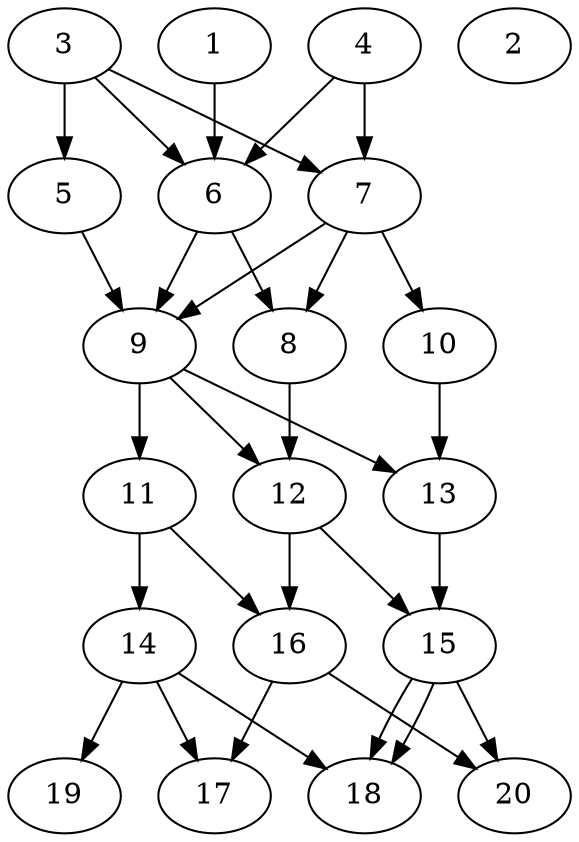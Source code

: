// DAG automatically generated by daggen at Tue Jul 23 14:27:02 2019
// ./daggen --dot -n 20 --ccr 0.3 --fat 0.5 --regular 0.5 --density 0.7 --mindata 5242880 --maxdata 52428800 
digraph G {
  1 [size="108666880", alpha="0.03", expect_size="32600064"] 
  1 -> 6 [size ="32600064"]
  2 [size="159255893", alpha="0.00", expect_size="47776768"] 
  3 [size="20729173", alpha="0.05", expect_size="6218752"] 
  3 -> 5 [size ="6218752"]
  3 -> 6 [size ="6218752"]
  3 -> 7 [size ="6218752"]
  4 [size="32433493", alpha="0.01", expect_size="9730048"] 
  4 -> 6 [size ="9730048"]
  4 -> 7 [size ="9730048"]
  5 [size="27180373", alpha="0.11", expect_size="8154112"] 
  5 -> 9 [size ="8154112"]
  6 [size="64310613", alpha="0.14", expect_size="19293184"] 
  6 -> 8 [size ="19293184"]
  6 -> 9 [size ="19293184"]
  7 [size="64017067", alpha="0.00", expect_size="19205120"] 
  7 -> 8 [size ="19205120"]
  7 -> 9 [size ="19205120"]
  7 -> 10 [size ="19205120"]
  8 [size="160450560", alpha="0.13", expect_size="48135168"] 
  8 -> 12 [size ="48135168"]
  9 [size="93160107", alpha="0.01", expect_size="27948032"] 
  9 -> 11 [size ="27948032"]
  9 -> 12 [size ="27948032"]
  9 -> 13 [size ="27948032"]
  10 [size="137564160", alpha="0.09", expect_size="41269248"] 
  10 -> 13 [size ="41269248"]
  11 [size="115831467", alpha="0.20", expect_size="34749440"] 
  11 -> 14 [size ="34749440"]
  11 -> 16 [size ="34749440"]
  12 [size="138209280", alpha="0.16", expect_size="41462784"] 
  12 -> 15 [size ="41462784"]
  12 -> 16 [size ="41462784"]
  13 [size="138461867", alpha="0.12", expect_size="41538560"] 
  13 -> 15 [size ="41538560"]
  14 [size="22295893", alpha="0.17", expect_size="6688768"] 
  14 -> 17 [size ="6688768"]
  14 -> 18 [size ="6688768"]
  14 -> 19 [size ="6688768"]
  15 [size="32208213", alpha="0.16", expect_size="9662464"] 
  15 -> 18 [size ="9662464"]
  15 -> 18 [size ="9662464"]
  15 -> 20 [size ="9662464"]
  16 [size="116800853", alpha="0.12", expect_size="35040256"] 
  16 -> 17 [size ="35040256"]
  16 -> 20 [size ="35040256"]
  17 [size="69710507", alpha="0.09", expect_size="20913152"] 
  18 [size="73570987", alpha="0.07", expect_size="22071296"] 
  19 [size="19090773", alpha="0.19", expect_size="5727232"] 
  20 [size="25849173", alpha="0.18", expect_size="7754752"] 
}
